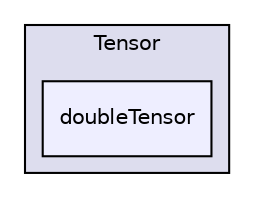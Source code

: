 digraph "src/OpenFOAM/primitives/Tensor/doubleTensor" {
  bgcolor=transparent;
  compound=true
  node [ fontsize="10", fontname="Helvetica"];
  edge [ labelfontsize="10", labelfontname="Helvetica"];
  subgraph clusterdir_15da0e2a135f43ffeb4645c968ce8ac7 {
    graph [ bgcolor="#ddddee", pencolor="black", label="Tensor" fontname="Helvetica", fontsize="10", URL="dir_15da0e2a135f43ffeb4645c968ce8ac7.html"]
  dir_c25c6e0343bfa57d7f210ccfa4f97b76 [shape=box, label="doubleTensor", style="filled", fillcolor="#eeeeff", pencolor="black", URL="dir_c25c6e0343bfa57d7f210ccfa4f97b76.html"];
  }
}
